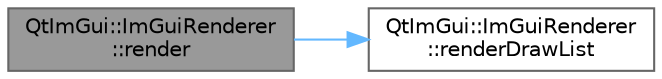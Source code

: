 digraph "QtImGui::ImGuiRenderer::render"
{
 // LATEX_PDF_SIZE
  bgcolor="transparent";
  edge [fontname=Helvetica,fontsize=10,labelfontname=Helvetica,labelfontsize=10];
  node [fontname=Helvetica,fontsize=10,shape=box,height=0.2,width=0.4];
  rankdir="LR";
  Node1 [id="Node000001",label="QtImGui::ImGuiRenderer\l::render",height=0.2,width=0.4,color="gray40", fillcolor="grey60", style="filled", fontcolor="black",tooltip=" "];
  Node1 -> Node2 [id="edge1_Node000001_Node000002",color="steelblue1",style="solid",tooltip=" "];
  Node2 [id="Node000002",label="QtImGui::ImGuiRenderer\l::renderDrawList",height=0.2,width=0.4,color="grey40", fillcolor="white", style="filled",URL="$class_qt_im_gui_1_1_im_gui_renderer.html#a1b603f262f6c2b49aed420f761076e20",tooltip=" "];
}
